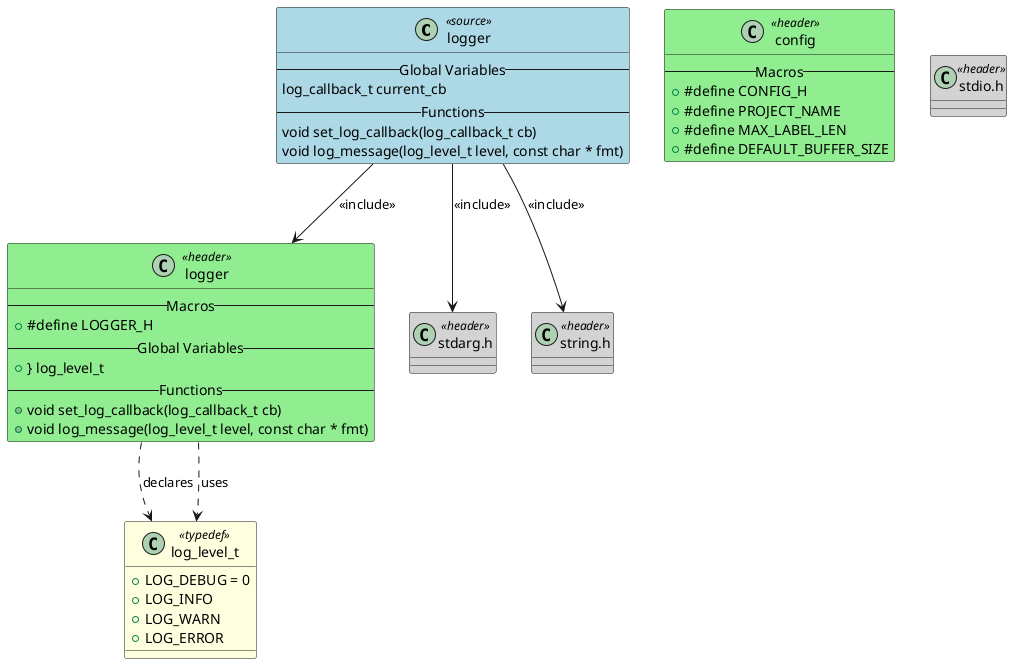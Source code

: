 @startuml logger

class "logger" as LOGGER <<source>> #LightBlue
{
    -- Global Variables --
    log_callback_t current_cb
    -- Functions --
    void set_log_callback(log_callback_t cb)
    void log_message(log_level_t level, const char * fmt)
}

class "logger" as HEADER_LOGGER <<header>> #LightGreen
{
    -- Macros --
    + #define LOGGER_H
    -- Global Variables --
    + } log_level_t
    -- Functions --
    + void set_log_callback(log_callback_t cb)
    + void log_message(log_level_t level, const char * fmt)
}

class "stdarg.h" as HEADER_STDARG_H <<header>> #LightGray
{
}

class "string.h" as HEADER_STRING_H <<header>> #LightGray
{
}

class "config" as HEADER_CONFIG <<header>> #LightGreen
{
    -- Macros --
    + #define CONFIG_H
    + #define PROJECT_NAME
    + #define MAX_LABEL_LEN
    + #define DEFAULT_BUFFER_SIZE
}

class "stdio.h" as HEADER_STDIO_H <<header>> #LightGray
{
}

class "log_level_t" as TYPEDEF_LOG_LEVEL_T <<typedef>> #LightYellow
{
    + LOG_DEBUG = 0
    + LOG_INFO
    + LOG_WARN
    + LOG_ERROR
}

LOGGER --> HEADER_LOGGER : <<include>>
LOGGER --> HEADER_STDARG_H : <<include>>
LOGGER --> HEADER_STRING_H : <<include>>
HEADER_LOGGER ..> TYPEDEF_LOG_LEVEL_T : declares
HEADER_LOGGER ..> TYPEDEF_LOG_LEVEL_T : uses

@enduml